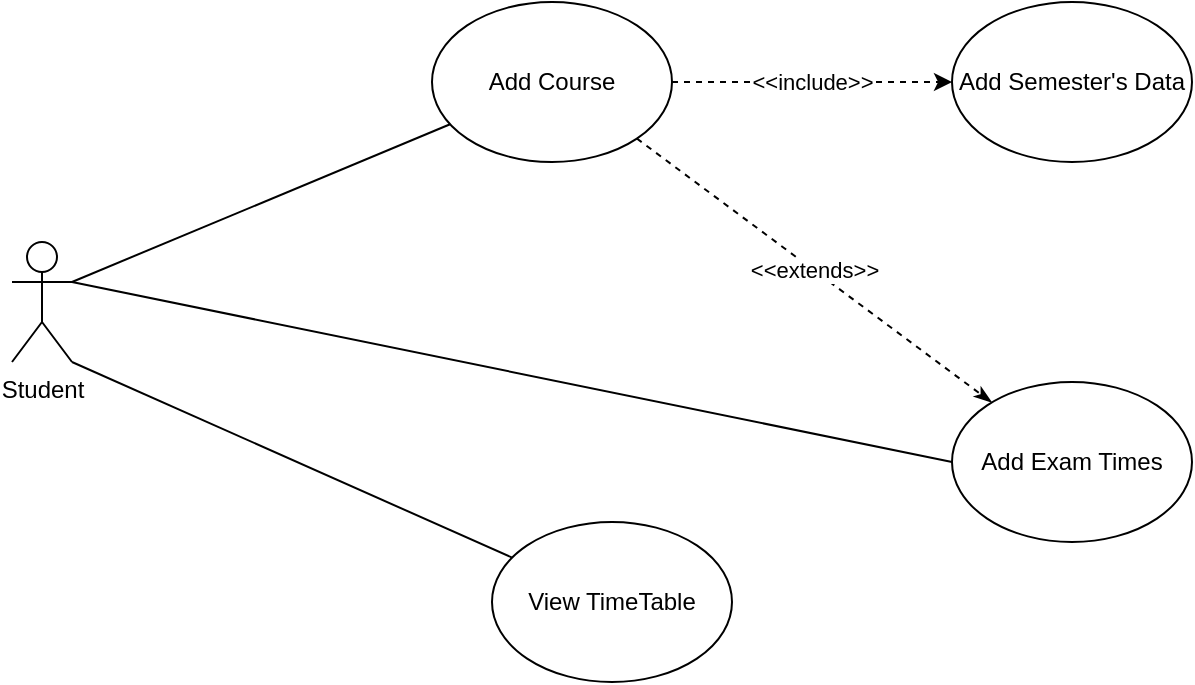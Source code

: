 <mxfile version="14.1.8" type="device"><diagram id="fVrhJ5iLSUuJ1UH3Xt2u" name="Page-1"><mxGraphModel dx="855" dy="488" grid="1" gridSize="10" guides="1" tooltips="1" connect="1" arrows="1" fold="1" page="1" pageScale="1" pageWidth="850" pageHeight="1100" math="0" shadow="0"><root><mxCell id="0"/><mxCell id="1" parent="0"/><mxCell id="ixs3O3F3yZPTGWy-doMO-6" style="rounded=0;orthogonalLoop=1;jettySize=auto;html=1;exitX=1;exitY=0.333;exitDx=0;exitDy=0;exitPerimeter=0;endArrow=none;endFill=0;" edge="1" parent="1" source="ixs3O3F3yZPTGWy-doMO-1" target="ixs3O3F3yZPTGWy-doMO-2"><mxGeometry relative="1" as="geometry"/></mxCell><mxCell id="ixs3O3F3yZPTGWy-doMO-20" style="edgeStyle=none;rounded=0;orthogonalLoop=1;jettySize=auto;html=1;exitX=1;exitY=1;exitDx=0;exitDy=0;exitPerimeter=0;startArrow=none;startFill=0;endArrow=none;endFill=0;" edge="1" parent="1" source="ixs3O3F3yZPTGWy-doMO-1" target="ixs3O3F3yZPTGWy-doMO-18"><mxGeometry relative="1" as="geometry"/></mxCell><mxCell id="ixs3O3F3yZPTGWy-doMO-28" style="edgeStyle=none;rounded=0;orthogonalLoop=1;jettySize=auto;html=1;exitX=1;exitY=0.333;exitDx=0;exitDy=0;exitPerimeter=0;entryX=0;entryY=0.5;entryDx=0;entryDy=0;startArrow=none;startFill=0;endArrow=none;endFill=0;" edge="1" parent="1" source="ixs3O3F3yZPTGWy-doMO-1" target="ixs3O3F3yZPTGWy-doMO-17"><mxGeometry relative="1" as="geometry"/></mxCell><mxCell id="ixs3O3F3yZPTGWy-doMO-1" value="Student" style="shape=umlActor;verticalLabelPosition=bottom;verticalAlign=top;html=1;outlineConnect=0;" vertex="1" parent="1"><mxGeometry x="40" y="230" width="30" height="60" as="geometry"/></mxCell><mxCell id="ixs3O3F3yZPTGWy-doMO-23" value="&amp;lt;&amp;lt;include&amp;gt;&amp;gt;" style="edgeStyle=none;rounded=0;orthogonalLoop=1;jettySize=auto;html=1;exitX=1;exitY=0.5;exitDx=0;exitDy=0;entryX=0;entryY=0.5;entryDx=0;entryDy=0;startArrow=none;startFill=0;endArrow=classic;endFill=1;dashed=1;" edge="1" parent="1" source="ixs3O3F3yZPTGWy-doMO-2" target="ixs3O3F3yZPTGWy-doMO-14"><mxGeometry relative="1" as="geometry"/></mxCell><mxCell id="ixs3O3F3yZPTGWy-doMO-27" value="&amp;lt;&amp;lt;extends&amp;gt;&amp;gt;" style="edgeStyle=none;rounded=0;orthogonalLoop=1;jettySize=auto;html=1;exitX=1;exitY=1;exitDx=0;exitDy=0;startArrow=none;startFill=0;endArrow=classicThin;endFill=1;dashed=1;" edge="1" parent="1" source="ixs3O3F3yZPTGWy-doMO-2" target="ixs3O3F3yZPTGWy-doMO-17"><mxGeometry relative="1" as="geometry"/></mxCell><mxCell id="ixs3O3F3yZPTGWy-doMO-2" value="Add Course" style="ellipse;whiteSpace=wrap;html=1;" vertex="1" parent="1"><mxGeometry x="250" y="110" width="120" height="80" as="geometry"/></mxCell><mxCell id="ixs3O3F3yZPTGWy-doMO-14" value="Add Semester's Data" style="ellipse;whiteSpace=wrap;html=1;" vertex="1" parent="1"><mxGeometry x="510" y="110" width="120" height="80" as="geometry"/></mxCell><mxCell id="ixs3O3F3yZPTGWy-doMO-17" value="Add Exam Times" style="ellipse;whiteSpace=wrap;html=1;" vertex="1" parent="1"><mxGeometry x="510" y="300" width="120" height="80" as="geometry"/></mxCell><mxCell id="ixs3O3F3yZPTGWy-doMO-18" value="View TimeTable" style="ellipse;whiteSpace=wrap;html=1;" vertex="1" parent="1"><mxGeometry x="280" y="370" width="120" height="80" as="geometry"/></mxCell></root></mxGraphModel></diagram></mxfile>
